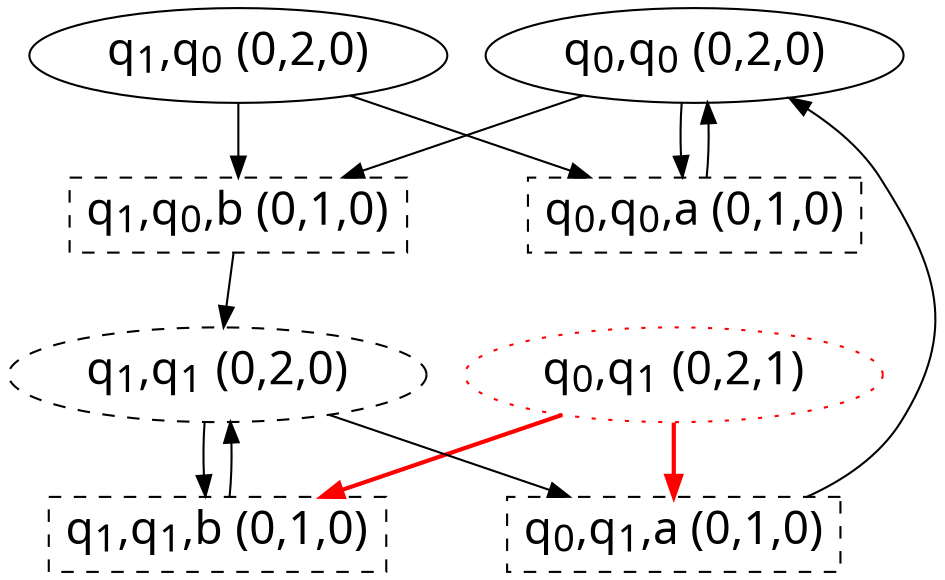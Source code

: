 digraph g {
	rankdir=TD;
	size="8,5"

	node [fontname="Arial:bold" fontsize=22];
	edge [fontname="Helvetica:bold" fontsize=18];

	node [color = black shape = ellipse style = solid];
		q0q0 [label=<q<SUB>0</SUB>,q<SUB>0</SUB> (0,2,0)>];
		q1q0 [label=<q<SUB>1</SUB>,q<SUB>0</SUB> (0,2,0)>];
	node [color = red style = dotted]
		q0q1 [label=<q<SUB>0</SUB>,q<SUB>1</SUB> (0,2,1)>];
	node [color = black style = dashed]
		q1q1 [label=<q<SUB>1</SUB>,q<SUB>1</SUB> (0,2,0)>];
	node [color = black shape = box  style = dashed];
		q0q0a [label=<q<SUB>0</SUB>,q<SUB>0</SUB>,a (0,1,0)>];
		q0q1a [label=<q<SUB>0</SUB>,q<SUB>1</SUB>,a (0,1,0)>];
		q1q0b [label=<q<SUB>1</SUB>,q<SUB>0</SUB>,b (0,1,0)>];
		q1q1b [label=<q<SUB>1</SUB>,q<SUB>1</SUB>,b (0,1,0)>];

	q1q0-> q0q0a;
	q1q0-> q1q0b;

	q0q0-> q0q0a;
	q0q0-> q1q0b;

	q1q1-> q1q1b;
	q1q1-> q0q1a;

	q0q0a-> q0q0;

	q1q0b-> q1q1;

	q1q1b-> q1q1;

	q0q1a-> q0q0;

	edge [color = red style = bold];
	q0q1-> q1q1b;
	q0q1-> q0q1a;
}